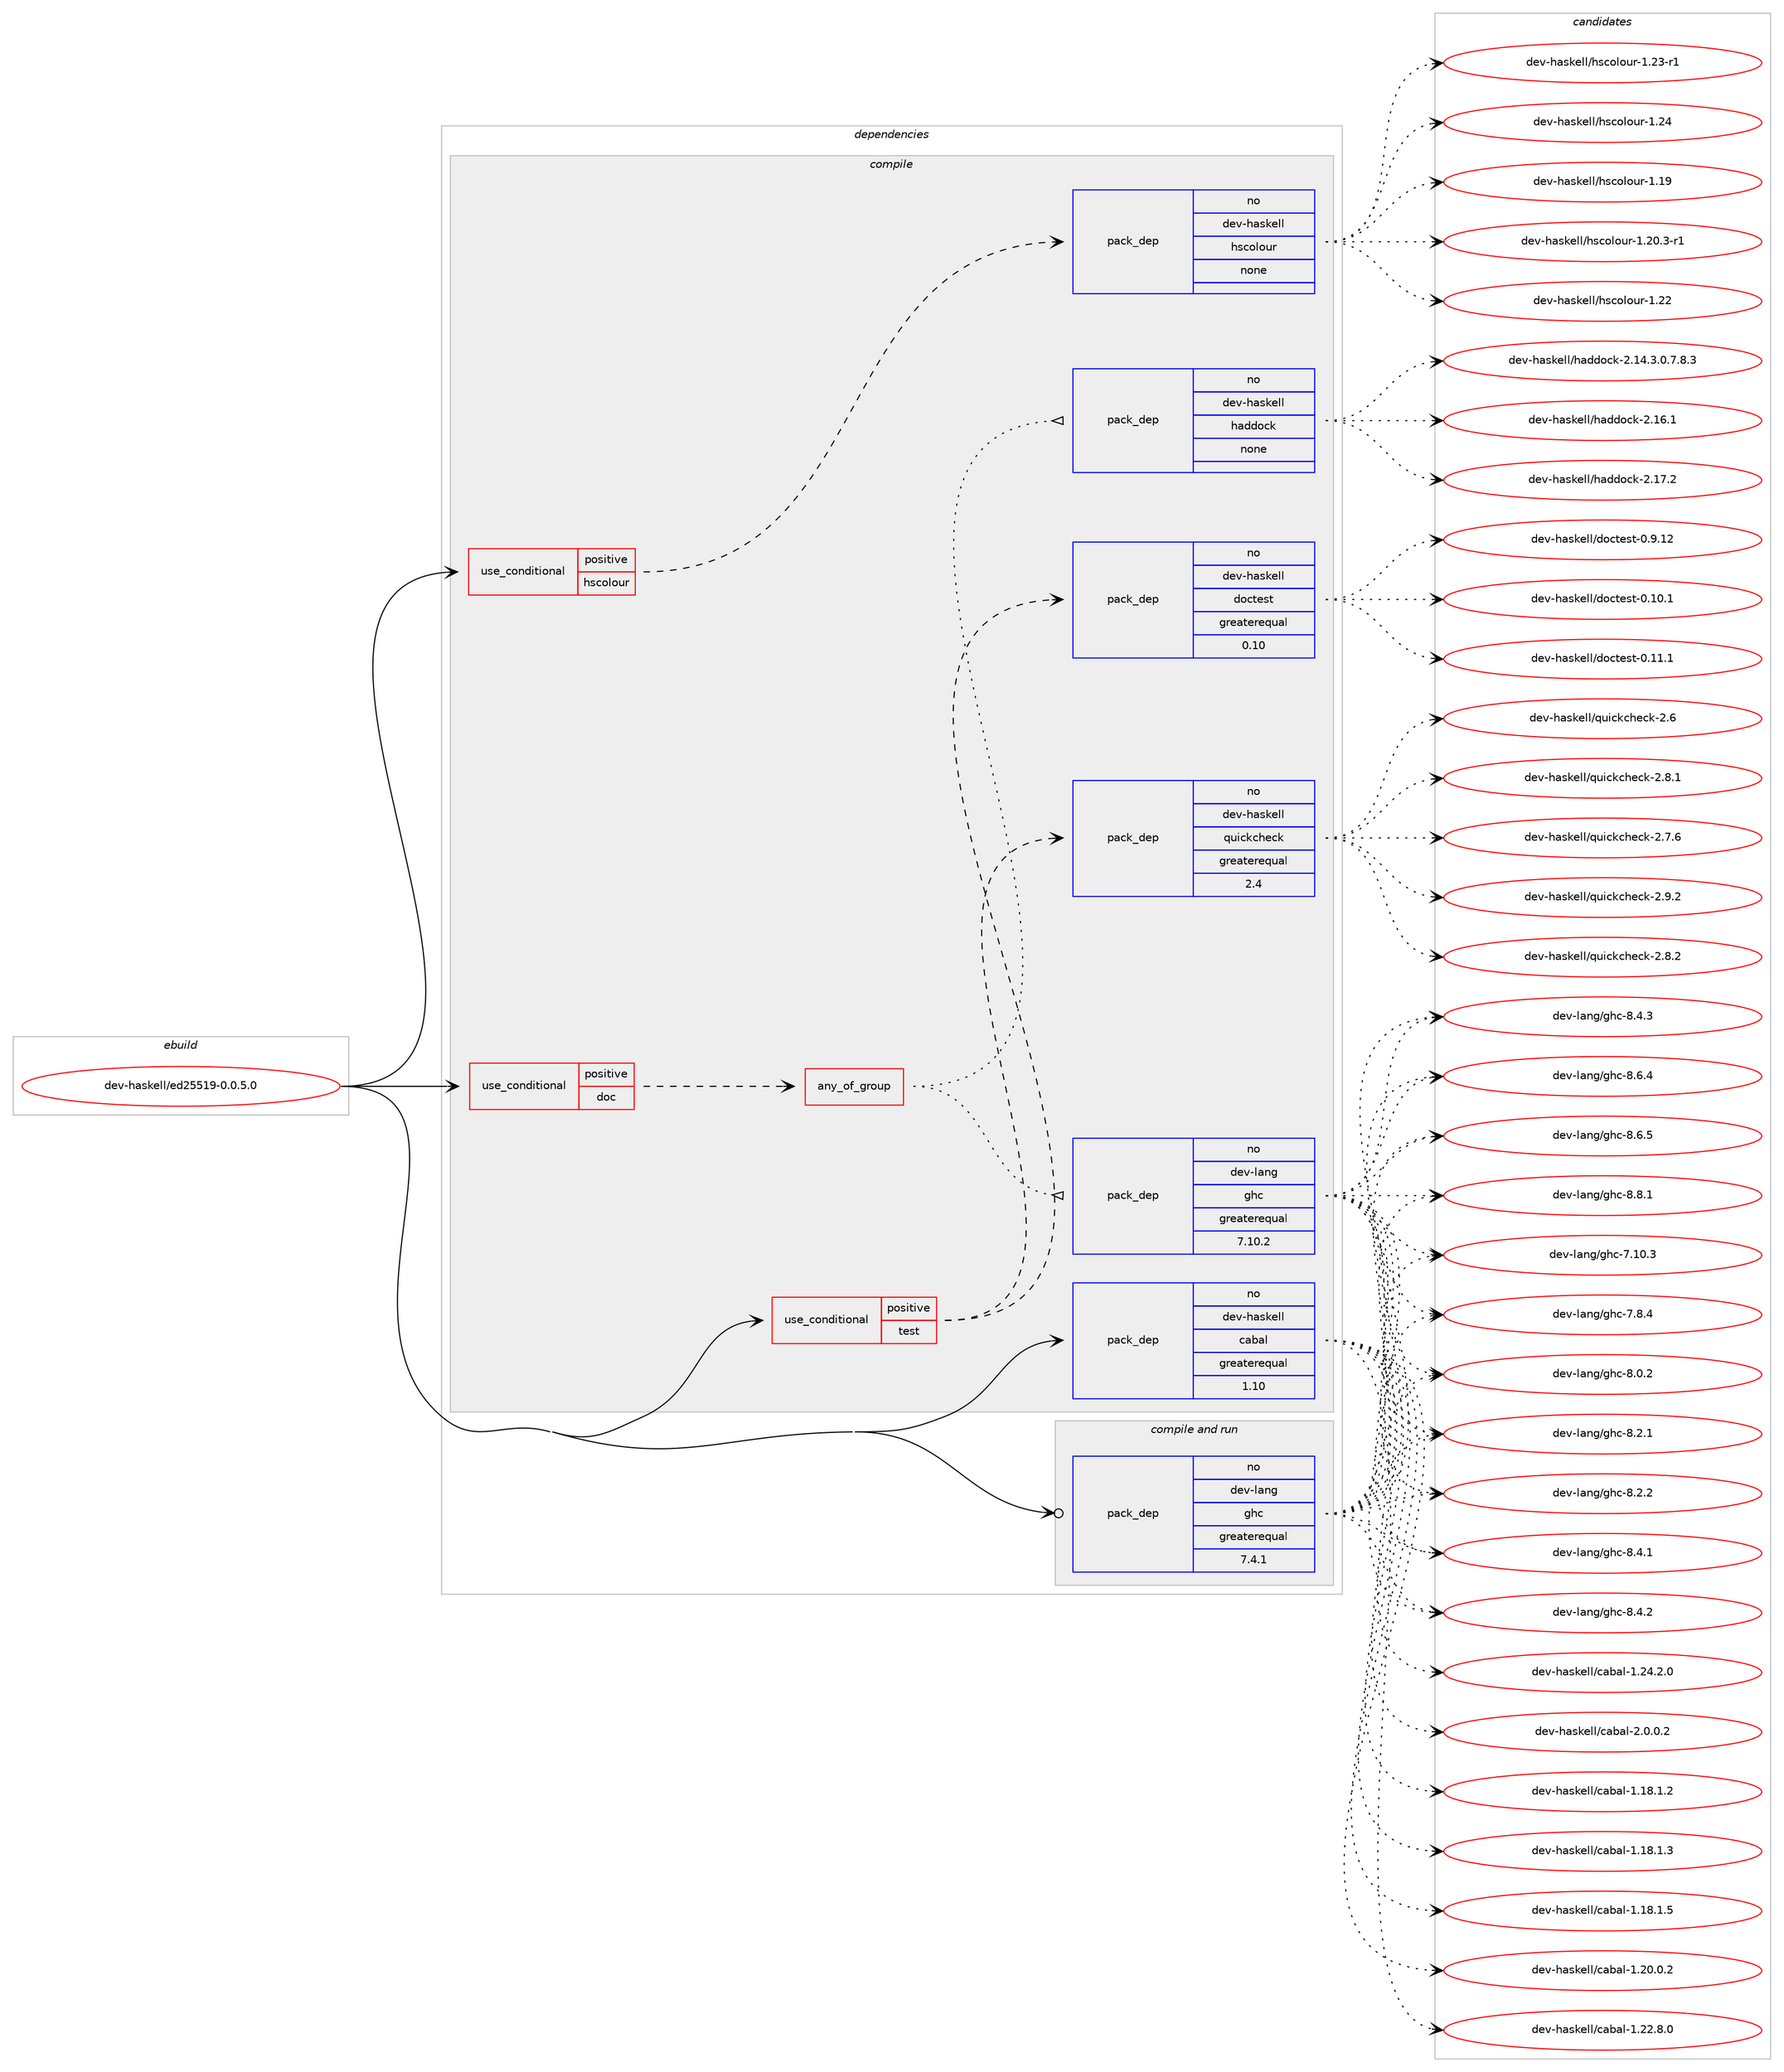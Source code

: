 digraph prolog {

# *************
# Graph options
# *************

newrank=true;
concentrate=true;
compound=true;
graph [rankdir=LR,fontname=Helvetica,fontsize=10,ranksep=1.5];#, ranksep=2.5, nodesep=0.2];
edge  [arrowhead=vee];
node  [fontname=Helvetica,fontsize=10];

# **********
# The ebuild
# **********

subgraph cluster_leftcol {
color=gray;
rank=same;
label=<<i>ebuild</i>>;
id [label="dev-haskell/ed25519-0.0.5.0", color=red, width=4, href="../dev-haskell/ed25519-0.0.5.0.svg"];
}

# ****************
# The dependencies
# ****************

subgraph cluster_midcol {
color=gray;
label=<<i>dependencies</i>>;
subgraph cluster_compile {
fillcolor="#eeeeee";
style=filled;
label=<<i>compile</i>>;
subgraph cond125562 {
dependency531557 [label=<<TABLE BORDER="0" CELLBORDER="1" CELLSPACING="0" CELLPADDING="4"><TR><TD ROWSPAN="3" CELLPADDING="10">use_conditional</TD></TR><TR><TD>positive</TD></TR><TR><TD>doc</TD></TR></TABLE>>, shape=none, color=red];
subgraph any9777 {
dependency531558 [label=<<TABLE BORDER="0" CELLBORDER="1" CELLSPACING="0" CELLPADDING="4"><TR><TD CELLPADDING="10">any_of_group</TD></TR></TABLE>>, shape=none, color=red];subgraph pack395861 {
dependency531559 [label=<<TABLE BORDER="0" CELLBORDER="1" CELLSPACING="0" CELLPADDING="4" WIDTH="220"><TR><TD ROWSPAN="6" CELLPADDING="30">pack_dep</TD></TR><TR><TD WIDTH="110">no</TD></TR><TR><TD>dev-haskell</TD></TR><TR><TD>haddock</TD></TR><TR><TD>none</TD></TR><TR><TD></TD></TR></TABLE>>, shape=none, color=blue];
}
dependency531558:e -> dependency531559:w [weight=20,style="dotted",arrowhead="oinv"];
subgraph pack395862 {
dependency531560 [label=<<TABLE BORDER="0" CELLBORDER="1" CELLSPACING="0" CELLPADDING="4" WIDTH="220"><TR><TD ROWSPAN="6" CELLPADDING="30">pack_dep</TD></TR><TR><TD WIDTH="110">no</TD></TR><TR><TD>dev-lang</TD></TR><TR><TD>ghc</TD></TR><TR><TD>greaterequal</TD></TR><TR><TD>7.10.2</TD></TR></TABLE>>, shape=none, color=blue];
}
dependency531558:e -> dependency531560:w [weight=20,style="dotted",arrowhead="oinv"];
}
dependency531557:e -> dependency531558:w [weight=20,style="dashed",arrowhead="vee"];
}
id:e -> dependency531557:w [weight=20,style="solid",arrowhead="vee"];
subgraph cond125563 {
dependency531561 [label=<<TABLE BORDER="0" CELLBORDER="1" CELLSPACING="0" CELLPADDING="4"><TR><TD ROWSPAN="3" CELLPADDING="10">use_conditional</TD></TR><TR><TD>positive</TD></TR><TR><TD>hscolour</TD></TR></TABLE>>, shape=none, color=red];
subgraph pack395863 {
dependency531562 [label=<<TABLE BORDER="0" CELLBORDER="1" CELLSPACING="0" CELLPADDING="4" WIDTH="220"><TR><TD ROWSPAN="6" CELLPADDING="30">pack_dep</TD></TR><TR><TD WIDTH="110">no</TD></TR><TR><TD>dev-haskell</TD></TR><TR><TD>hscolour</TD></TR><TR><TD>none</TD></TR><TR><TD></TD></TR></TABLE>>, shape=none, color=blue];
}
dependency531561:e -> dependency531562:w [weight=20,style="dashed",arrowhead="vee"];
}
id:e -> dependency531561:w [weight=20,style="solid",arrowhead="vee"];
subgraph cond125564 {
dependency531563 [label=<<TABLE BORDER="0" CELLBORDER="1" CELLSPACING="0" CELLPADDING="4"><TR><TD ROWSPAN="3" CELLPADDING="10">use_conditional</TD></TR><TR><TD>positive</TD></TR><TR><TD>test</TD></TR></TABLE>>, shape=none, color=red];
subgraph pack395864 {
dependency531564 [label=<<TABLE BORDER="0" CELLBORDER="1" CELLSPACING="0" CELLPADDING="4" WIDTH="220"><TR><TD ROWSPAN="6" CELLPADDING="30">pack_dep</TD></TR><TR><TD WIDTH="110">no</TD></TR><TR><TD>dev-haskell</TD></TR><TR><TD>doctest</TD></TR><TR><TD>greaterequal</TD></TR><TR><TD>0.10</TD></TR></TABLE>>, shape=none, color=blue];
}
dependency531563:e -> dependency531564:w [weight=20,style="dashed",arrowhead="vee"];
subgraph pack395865 {
dependency531565 [label=<<TABLE BORDER="0" CELLBORDER="1" CELLSPACING="0" CELLPADDING="4" WIDTH="220"><TR><TD ROWSPAN="6" CELLPADDING="30">pack_dep</TD></TR><TR><TD WIDTH="110">no</TD></TR><TR><TD>dev-haskell</TD></TR><TR><TD>quickcheck</TD></TR><TR><TD>greaterequal</TD></TR><TR><TD>2.4</TD></TR></TABLE>>, shape=none, color=blue];
}
dependency531563:e -> dependency531565:w [weight=20,style="dashed",arrowhead="vee"];
}
id:e -> dependency531563:w [weight=20,style="solid",arrowhead="vee"];
subgraph pack395866 {
dependency531566 [label=<<TABLE BORDER="0" CELLBORDER="1" CELLSPACING="0" CELLPADDING="4" WIDTH="220"><TR><TD ROWSPAN="6" CELLPADDING="30">pack_dep</TD></TR><TR><TD WIDTH="110">no</TD></TR><TR><TD>dev-haskell</TD></TR><TR><TD>cabal</TD></TR><TR><TD>greaterequal</TD></TR><TR><TD>1.10</TD></TR></TABLE>>, shape=none, color=blue];
}
id:e -> dependency531566:w [weight=20,style="solid",arrowhead="vee"];
}
subgraph cluster_compileandrun {
fillcolor="#eeeeee";
style=filled;
label=<<i>compile and run</i>>;
subgraph pack395867 {
dependency531567 [label=<<TABLE BORDER="0" CELLBORDER="1" CELLSPACING="0" CELLPADDING="4" WIDTH="220"><TR><TD ROWSPAN="6" CELLPADDING="30">pack_dep</TD></TR><TR><TD WIDTH="110">no</TD></TR><TR><TD>dev-lang</TD></TR><TR><TD>ghc</TD></TR><TR><TD>greaterequal</TD></TR><TR><TD>7.4.1</TD></TR></TABLE>>, shape=none, color=blue];
}
id:e -> dependency531567:w [weight=20,style="solid",arrowhead="odotvee"];
}
subgraph cluster_run {
fillcolor="#eeeeee";
style=filled;
label=<<i>run</i>>;
}
}

# **************
# The candidates
# **************

subgraph cluster_choices {
rank=same;
color=gray;
label=<<i>candidates</i>>;

subgraph choice395861 {
color=black;
nodesep=1;
choice1001011184510497115107101108108471049710010011199107455046495246514648465546564651 [label="dev-haskell/haddock-2.14.3.0.7.8.3", color=red, width=4,href="../dev-haskell/haddock-2.14.3.0.7.8.3.svg"];
choice100101118451049711510710110810847104971001001119910745504649544649 [label="dev-haskell/haddock-2.16.1", color=red, width=4,href="../dev-haskell/haddock-2.16.1.svg"];
choice100101118451049711510710110810847104971001001119910745504649554650 [label="dev-haskell/haddock-2.17.2", color=red, width=4,href="../dev-haskell/haddock-2.17.2.svg"];
dependency531559:e -> choice1001011184510497115107101108108471049710010011199107455046495246514648465546564651:w [style=dotted,weight="100"];
dependency531559:e -> choice100101118451049711510710110810847104971001001119910745504649544649:w [style=dotted,weight="100"];
dependency531559:e -> choice100101118451049711510710110810847104971001001119910745504649554650:w [style=dotted,weight="100"];
}
subgraph choice395862 {
color=black;
nodesep=1;
choice1001011184510897110103471031049945554649484651 [label="dev-lang/ghc-7.10.3", color=red, width=4,href="../dev-lang/ghc-7.10.3.svg"];
choice10010111845108971101034710310499455546564652 [label="dev-lang/ghc-7.8.4", color=red, width=4,href="../dev-lang/ghc-7.8.4.svg"];
choice10010111845108971101034710310499455646484650 [label="dev-lang/ghc-8.0.2", color=red, width=4,href="../dev-lang/ghc-8.0.2.svg"];
choice10010111845108971101034710310499455646504649 [label="dev-lang/ghc-8.2.1", color=red, width=4,href="../dev-lang/ghc-8.2.1.svg"];
choice10010111845108971101034710310499455646504650 [label="dev-lang/ghc-8.2.2", color=red, width=4,href="../dev-lang/ghc-8.2.2.svg"];
choice10010111845108971101034710310499455646524649 [label="dev-lang/ghc-8.4.1", color=red, width=4,href="../dev-lang/ghc-8.4.1.svg"];
choice10010111845108971101034710310499455646524650 [label="dev-lang/ghc-8.4.2", color=red, width=4,href="../dev-lang/ghc-8.4.2.svg"];
choice10010111845108971101034710310499455646524651 [label="dev-lang/ghc-8.4.3", color=red, width=4,href="../dev-lang/ghc-8.4.3.svg"];
choice10010111845108971101034710310499455646544652 [label="dev-lang/ghc-8.6.4", color=red, width=4,href="../dev-lang/ghc-8.6.4.svg"];
choice10010111845108971101034710310499455646544653 [label="dev-lang/ghc-8.6.5", color=red, width=4,href="../dev-lang/ghc-8.6.5.svg"];
choice10010111845108971101034710310499455646564649 [label="dev-lang/ghc-8.8.1", color=red, width=4,href="../dev-lang/ghc-8.8.1.svg"];
dependency531560:e -> choice1001011184510897110103471031049945554649484651:w [style=dotted,weight="100"];
dependency531560:e -> choice10010111845108971101034710310499455546564652:w [style=dotted,weight="100"];
dependency531560:e -> choice10010111845108971101034710310499455646484650:w [style=dotted,weight="100"];
dependency531560:e -> choice10010111845108971101034710310499455646504649:w [style=dotted,weight="100"];
dependency531560:e -> choice10010111845108971101034710310499455646504650:w [style=dotted,weight="100"];
dependency531560:e -> choice10010111845108971101034710310499455646524649:w [style=dotted,weight="100"];
dependency531560:e -> choice10010111845108971101034710310499455646524650:w [style=dotted,weight="100"];
dependency531560:e -> choice10010111845108971101034710310499455646524651:w [style=dotted,weight="100"];
dependency531560:e -> choice10010111845108971101034710310499455646544652:w [style=dotted,weight="100"];
dependency531560:e -> choice10010111845108971101034710310499455646544653:w [style=dotted,weight="100"];
dependency531560:e -> choice10010111845108971101034710310499455646564649:w [style=dotted,weight="100"];
}
subgraph choice395863 {
color=black;
nodesep=1;
choice100101118451049711510710110810847104115991111081111171144549464957 [label="dev-haskell/hscolour-1.19", color=red, width=4,href="../dev-haskell/hscolour-1.19.svg"];
choice10010111845104971151071011081084710411599111108111117114454946504846514511449 [label="dev-haskell/hscolour-1.20.3-r1", color=red, width=4,href="../dev-haskell/hscolour-1.20.3-r1.svg"];
choice100101118451049711510710110810847104115991111081111171144549465050 [label="dev-haskell/hscolour-1.22", color=red, width=4,href="../dev-haskell/hscolour-1.22.svg"];
choice1001011184510497115107101108108471041159911110811111711445494650514511449 [label="dev-haskell/hscolour-1.23-r1", color=red, width=4,href="../dev-haskell/hscolour-1.23-r1.svg"];
choice100101118451049711510710110810847104115991111081111171144549465052 [label="dev-haskell/hscolour-1.24", color=red, width=4,href="../dev-haskell/hscolour-1.24.svg"];
dependency531562:e -> choice100101118451049711510710110810847104115991111081111171144549464957:w [style=dotted,weight="100"];
dependency531562:e -> choice10010111845104971151071011081084710411599111108111117114454946504846514511449:w [style=dotted,weight="100"];
dependency531562:e -> choice100101118451049711510710110810847104115991111081111171144549465050:w [style=dotted,weight="100"];
dependency531562:e -> choice1001011184510497115107101108108471041159911110811111711445494650514511449:w [style=dotted,weight="100"];
dependency531562:e -> choice100101118451049711510710110810847104115991111081111171144549465052:w [style=dotted,weight="100"];
}
subgraph choice395864 {
color=black;
nodesep=1;
choice1001011184510497115107101108108471001119911610111511645484649484649 [label="dev-haskell/doctest-0.10.1", color=red, width=4,href="../dev-haskell/doctest-0.10.1.svg"];
choice1001011184510497115107101108108471001119911610111511645484649494649 [label="dev-haskell/doctest-0.11.1", color=red, width=4,href="../dev-haskell/doctest-0.11.1.svg"];
choice1001011184510497115107101108108471001119911610111511645484657464950 [label="dev-haskell/doctest-0.9.12", color=red, width=4,href="../dev-haskell/doctest-0.9.12.svg"];
dependency531564:e -> choice1001011184510497115107101108108471001119911610111511645484649484649:w [style=dotted,weight="100"];
dependency531564:e -> choice1001011184510497115107101108108471001119911610111511645484649494649:w [style=dotted,weight="100"];
dependency531564:e -> choice1001011184510497115107101108108471001119911610111511645484657464950:w [style=dotted,weight="100"];
}
subgraph choice395865 {
color=black;
nodesep=1;
choice10010111845104971151071011081084711311710599107991041019910745504654 [label="dev-haskell/quickcheck-2.6", color=red, width=4,href="../dev-haskell/quickcheck-2.6.svg"];
choice100101118451049711510710110810847113117105991079910410199107455046554654 [label="dev-haskell/quickcheck-2.7.6", color=red, width=4,href="../dev-haskell/quickcheck-2.7.6.svg"];
choice100101118451049711510710110810847113117105991079910410199107455046564649 [label="dev-haskell/quickcheck-2.8.1", color=red, width=4,href="../dev-haskell/quickcheck-2.8.1.svg"];
choice100101118451049711510710110810847113117105991079910410199107455046564650 [label="dev-haskell/quickcheck-2.8.2", color=red, width=4,href="../dev-haskell/quickcheck-2.8.2.svg"];
choice100101118451049711510710110810847113117105991079910410199107455046574650 [label="dev-haskell/quickcheck-2.9.2", color=red, width=4,href="../dev-haskell/quickcheck-2.9.2.svg"];
dependency531565:e -> choice10010111845104971151071011081084711311710599107991041019910745504654:w [style=dotted,weight="100"];
dependency531565:e -> choice100101118451049711510710110810847113117105991079910410199107455046554654:w [style=dotted,weight="100"];
dependency531565:e -> choice100101118451049711510710110810847113117105991079910410199107455046564649:w [style=dotted,weight="100"];
dependency531565:e -> choice100101118451049711510710110810847113117105991079910410199107455046564650:w [style=dotted,weight="100"];
dependency531565:e -> choice100101118451049711510710110810847113117105991079910410199107455046574650:w [style=dotted,weight="100"];
}
subgraph choice395866 {
color=black;
nodesep=1;
choice10010111845104971151071011081084799979897108454946495646494650 [label="dev-haskell/cabal-1.18.1.2", color=red, width=4,href="../dev-haskell/cabal-1.18.1.2.svg"];
choice10010111845104971151071011081084799979897108454946495646494651 [label="dev-haskell/cabal-1.18.1.3", color=red, width=4,href="../dev-haskell/cabal-1.18.1.3.svg"];
choice10010111845104971151071011081084799979897108454946495646494653 [label="dev-haskell/cabal-1.18.1.5", color=red, width=4,href="../dev-haskell/cabal-1.18.1.5.svg"];
choice10010111845104971151071011081084799979897108454946504846484650 [label="dev-haskell/cabal-1.20.0.2", color=red, width=4,href="../dev-haskell/cabal-1.20.0.2.svg"];
choice10010111845104971151071011081084799979897108454946505046564648 [label="dev-haskell/cabal-1.22.8.0", color=red, width=4,href="../dev-haskell/cabal-1.22.8.0.svg"];
choice10010111845104971151071011081084799979897108454946505246504648 [label="dev-haskell/cabal-1.24.2.0", color=red, width=4,href="../dev-haskell/cabal-1.24.2.0.svg"];
choice100101118451049711510710110810847999798971084550464846484650 [label="dev-haskell/cabal-2.0.0.2", color=red, width=4,href="../dev-haskell/cabal-2.0.0.2.svg"];
dependency531566:e -> choice10010111845104971151071011081084799979897108454946495646494650:w [style=dotted,weight="100"];
dependency531566:e -> choice10010111845104971151071011081084799979897108454946495646494651:w [style=dotted,weight="100"];
dependency531566:e -> choice10010111845104971151071011081084799979897108454946495646494653:w [style=dotted,weight="100"];
dependency531566:e -> choice10010111845104971151071011081084799979897108454946504846484650:w [style=dotted,weight="100"];
dependency531566:e -> choice10010111845104971151071011081084799979897108454946505046564648:w [style=dotted,weight="100"];
dependency531566:e -> choice10010111845104971151071011081084799979897108454946505246504648:w [style=dotted,weight="100"];
dependency531566:e -> choice100101118451049711510710110810847999798971084550464846484650:w [style=dotted,weight="100"];
}
subgraph choice395867 {
color=black;
nodesep=1;
choice1001011184510897110103471031049945554649484651 [label="dev-lang/ghc-7.10.3", color=red, width=4,href="../dev-lang/ghc-7.10.3.svg"];
choice10010111845108971101034710310499455546564652 [label="dev-lang/ghc-7.8.4", color=red, width=4,href="../dev-lang/ghc-7.8.4.svg"];
choice10010111845108971101034710310499455646484650 [label="dev-lang/ghc-8.0.2", color=red, width=4,href="../dev-lang/ghc-8.0.2.svg"];
choice10010111845108971101034710310499455646504649 [label="dev-lang/ghc-8.2.1", color=red, width=4,href="../dev-lang/ghc-8.2.1.svg"];
choice10010111845108971101034710310499455646504650 [label="dev-lang/ghc-8.2.2", color=red, width=4,href="../dev-lang/ghc-8.2.2.svg"];
choice10010111845108971101034710310499455646524649 [label="dev-lang/ghc-8.4.1", color=red, width=4,href="../dev-lang/ghc-8.4.1.svg"];
choice10010111845108971101034710310499455646524650 [label="dev-lang/ghc-8.4.2", color=red, width=4,href="../dev-lang/ghc-8.4.2.svg"];
choice10010111845108971101034710310499455646524651 [label="dev-lang/ghc-8.4.3", color=red, width=4,href="../dev-lang/ghc-8.4.3.svg"];
choice10010111845108971101034710310499455646544652 [label="dev-lang/ghc-8.6.4", color=red, width=4,href="../dev-lang/ghc-8.6.4.svg"];
choice10010111845108971101034710310499455646544653 [label="dev-lang/ghc-8.6.5", color=red, width=4,href="../dev-lang/ghc-8.6.5.svg"];
choice10010111845108971101034710310499455646564649 [label="dev-lang/ghc-8.8.1", color=red, width=4,href="../dev-lang/ghc-8.8.1.svg"];
dependency531567:e -> choice1001011184510897110103471031049945554649484651:w [style=dotted,weight="100"];
dependency531567:e -> choice10010111845108971101034710310499455546564652:w [style=dotted,weight="100"];
dependency531567:e -> choice10010111845108971101034710310499455646484650:w [style=dotted,weight="100"];
dependency531567:e -> choice10010111845108971101034710310499455646504649:w [style=dotted,weight="100"];
dependency531567:e -> choice10010111845108971101034710310499455646504650:w [style=dotted,weight="100"];
dependency531567:e -> choice10010111845108971101034710310499455646524649:w [style=dotted,weight="100"];
dependency531567:e -> choice10010111845108971101034710310499455646524650:w [style=dotted,weight="100"];
dependency531567:e -> choice10010111845108971101034710310499455646524651:w [style=dotted,weight="100"];
dependency531567:e -> choice10010111845108971101034710310499455646544652:w [style=dotted,weight="100"];
dependency531567:e -> choice10010111845108971101034710310499455646544653:w [style=dotted,weight="100"];
dependency531567:e -> choice10010111845108971101034710310499455646564649:w [style=dotted,weight="100"];
}
}

}
